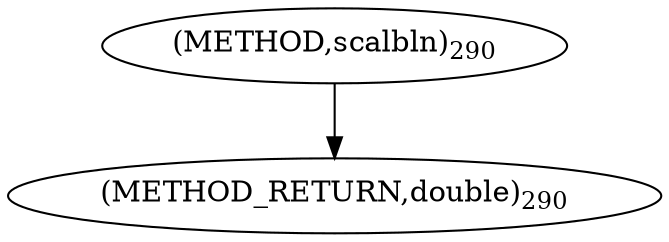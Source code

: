 digraph "scalbln" {  
"20609" [label = <(METHOD,scalbln)<SUB>290</SUB>> ]
"20612" [label = <(METHOD_RETURN,double)<SUB>290</SUB>> ]
  "20609" -> "20612" 
}
